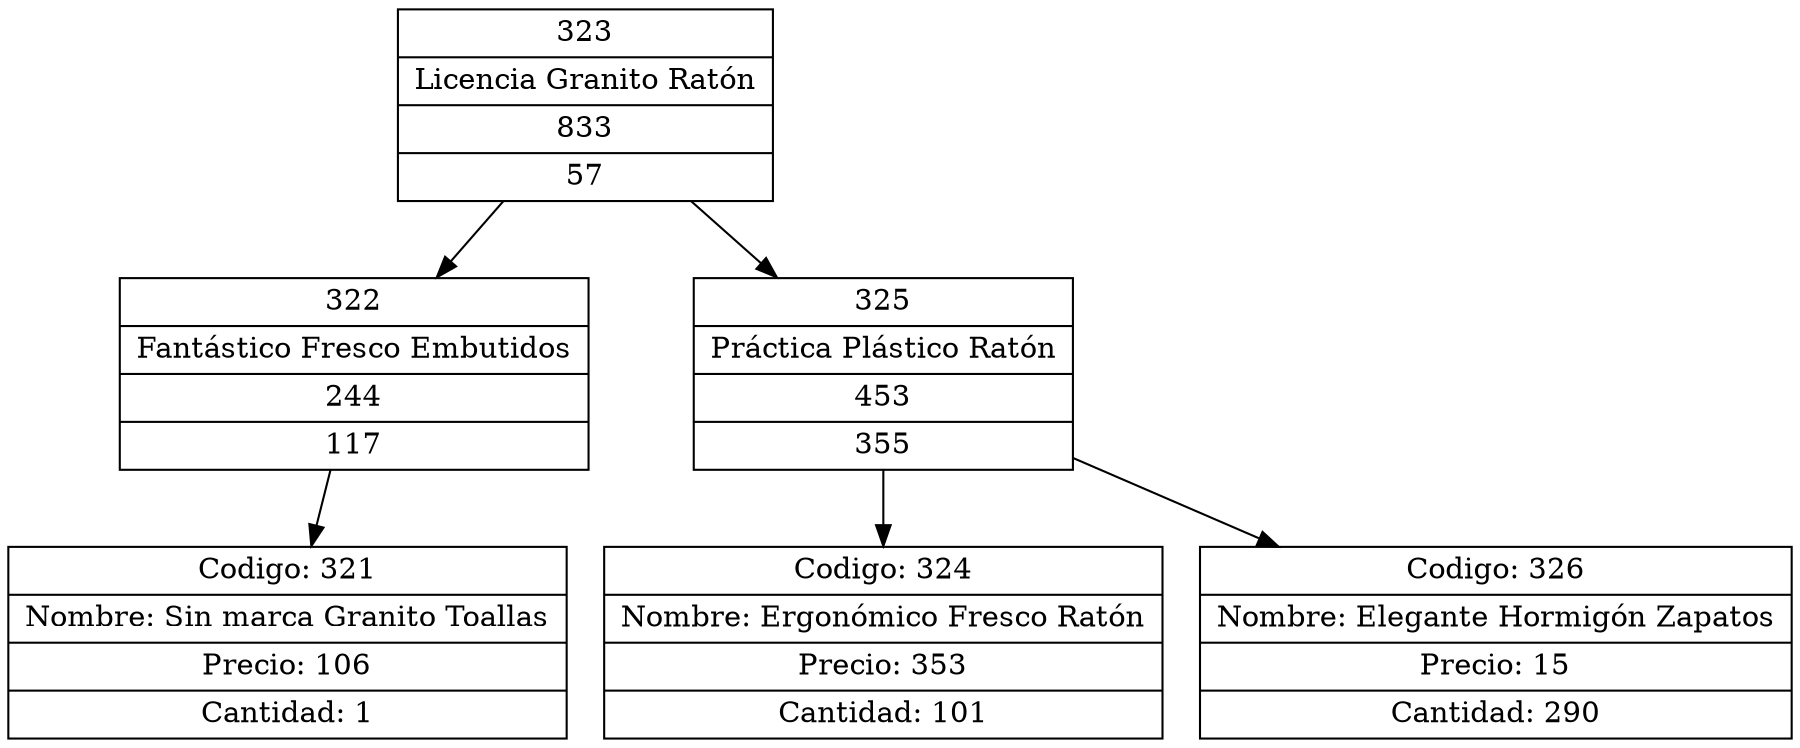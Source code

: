 digraph grafico{
rankdir=UD 
node[shape=box] 
concentrate=true 
nodo323[ shape=record, label ="{323|Licencia Granito Ratón|833|57}"];
nodo322[ shape=record, label ="{322|Fantástico Fresco Embutidos|244|117}"];
nodo321[ shape=record, label ="{Codigo: 321|Nombre: Sin marca Granito Toallas|Precio: 106|Cantidad: 1}"];
nodo322->nodo321
nodo323->nodo322
nodo325[ shape=record, label ="{325|Práctica Plástico Ratón|453|355}"];
nodo324[ shape=record, label ="{Codigo: 324|Nombre: Ergonómico Fresco Ratón|Precio: 353|Cantidad: 101}"];
nodo325->nodo324
nodo326[ shape=record, label ="{Codigo: 326|Nombre: Elegante Hormigón Zapatos|Precio: 15|Cantidad: 290}"];
nodo325->nodo326
nodo323->nodo325
}